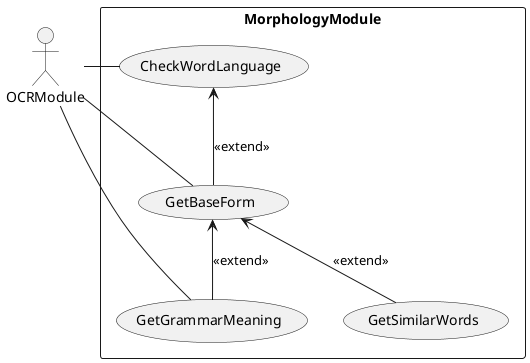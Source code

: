 @startuml
actor OCRModule

rectangle "MorphologyModule" {
 

    OCRModule - (CheckWordLanguage)
    OCRModule - (GetBaseForm)
    OCRModule - (GetGrammarMeaning)

    (CheckWordLanguage) <-down- (GetBaseForm): <<extend>>
    (GetBaseForm) <-down- (GetGrammarMeaning): <<extend>>
    (GetBaseForm) <-down- (GetSimilarWords): <<extend>>
}



@enduml
